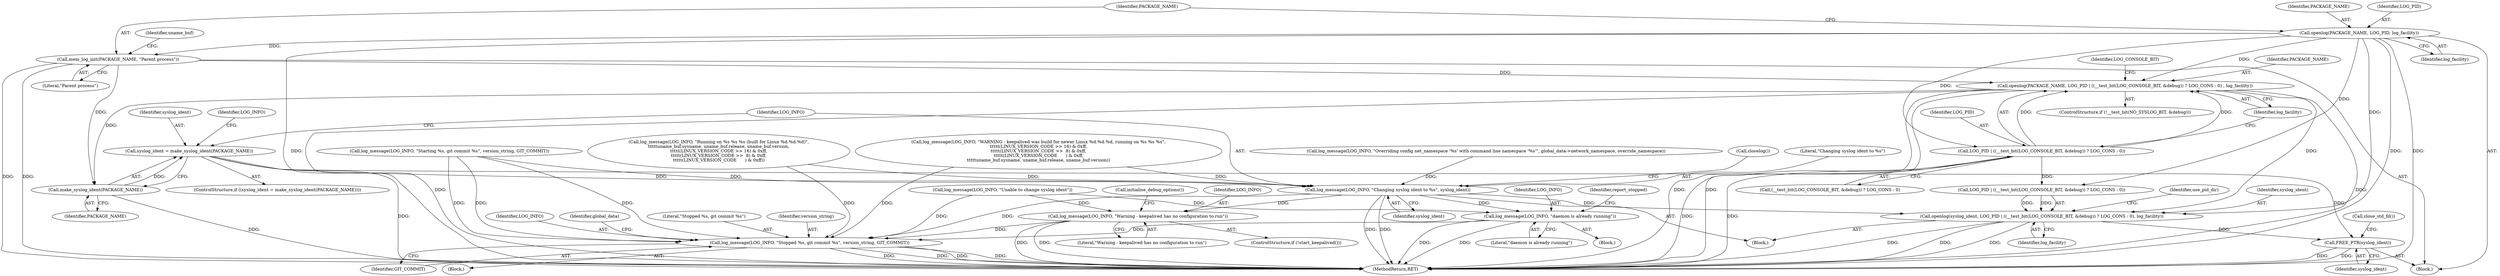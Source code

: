 digraph "0_keepalived_c6247a9ef2c7b33244ab1d3aa5d629ec49f0a067_1@API" {
"1000449" [label="(Call,syslog_ident = make_syslog_ident(PACKAGE_NAME))"];
"1000451" [label="(Call,make_syslog_ident(PACKAGE_NAME))"];
"1000305" [label="(Call,openlog(PACKAGE_NAME, LOG_PID | ((__test_bit(LOG_CONSOLE_BIT, &debug)) ? LOG_CONS : 0) , log_facility))"];
"1000164" [label="(Call,mem_log_init(PACKAGE_NAME, \"Parent process\"))"];
"1000160" [label="(Call,openlog(PACKAGE_NAME, LOG_PID, log_facility))"];
"1000307" [label="(Call,LOG_PID | ((__test_bit(LOG_CONSOLE_BIT, &debug)) ? LOG_CONS : 0))"];
"1000454" [label="(Call,log_message(LOG_INFO, \"Changing syslog ident to %s\", syslog_ident))"];
"1000459" [label="(Call,openlog(syslog_ident, LOG_PID | ((__test_bit(LOG_CONSOLE_BIT, &debug)) ? LOG_CONS : 0), log_facility))"];
"1000668" [label="(Call,FREE_PTR(syslog_ident))"];
"1000579" [label="(Call,log_message(LOG_INFO, \"daemon is already running\"))"];
"1000643" [label="(Call,log_message(LOG_INFO, \"Stopped %s, git commit %s\", version_string, GIT_COMMIT))"];
"1000630" [label="(Call,log_message(LOG_INFO, \"Warning - keepalived has no configuration to run\"))"];
"1000307" [label="(Call,LOG_PID | ((__test_bit(LOG_CONSOLE_BIT, &debug)) ? LOG_CONS : 0))"];
"1000456" [label="(Literal,\"Changing syslog ident to %s\")"];
"1000644" [label="(Identifier,LOG_INFO)"];
"1000632" [label="(Literal,\"Warning - keepalived has no configuration to run\")"];
"1000453" [label="(Block,)"];
"1000580" [label="(Identifier,LOG_INFO)"];
"1000476" [label="(Identifier,use_pid_dir)"];
"1000650" [label="(Identifier,global_data)"];
"1000368" [label="(Call,log_message(LOG_INFO, \"Running on %s %s %s (built for Linux %d.%d.%d)\",\n\t\t\t\t\tuname_buf.sysname, uname_buf.release, uname_buf.version,\n\t\t\t\t\t(LINUX_VERSION_CODE >> 16) & 0xff,\n\t\t\t\t\t(LINUX_VERSION_CODE >>  8) & 0xff,\n\t\t\t\t\t(LINUX_VERSION_CODE      ) & 0xff))"];
"1000455" [label="(Identifier,LOG_INFO)"];
"1000308" [label="(Identifier,LOG_PID)"];
"1000454" [label="(Call,log_message(LOG_INFO, \"Changing syslog ident to %s\", syslog_ident))"];
"1000645" [label="(Literal,\"Stopped %s, git commit %s\")"];
"1000170" [label="(Identifier,uname_buf)"];
"1000583" [label="(Identifier,report_stopped)"];
"1000461" [label="(Call,LOG_PID | ((__test_bit(LOG_CONSOLE_BIT, &debug)) ? LOG_CONS : 0))"];
"1000163" [label="(Identifier,log_facility)"];
"1000340" [label="(Call,log_message(LOG_INFO, \"WARNING - keepalived was build for newer Linux %d.%d.%d, running on %s %s %s\",\n\t\t\t\t\t(LINUX_VERSION_CODE >> 16) & 0xff,\n\t\t\t\t\t(LINUX_VERSION_CODE >>  8) & 0xff,\n\t\t\t\t\t(LINUX_VERSION_CODE      ) & 0xff,\n\t\t\t\t\tuname_buf.sysname, uname_buf.release, uname_buf.version))"];
"1000299" [label="(ControlStructure,if (!__test_bit(NO_SYSLOG_BIT, &debug)))"];
"1000630" [label="(Call,log_message(LOG_INFO, \"Warning - keepalived has no configuration to run\"))"];
"1000579" [label="(Call,log_message(LOG_INFO, \"daemon is already running\"))"];
"1000631" [label="(Identifier,LOG_INFO)"];
"1000449" [label="(Call,syslog_ident = make_syslog_ident(PACKAGE_NAME))"];
"1000166" [label="(Literal,\"Parent process\")"];
"1000451" [label="(Call,make_syslog_ident(PACKAGE_NAME))"];
"1000578" [label="(Block,)"];
"1000647" [label="(Identifier,GIT_COMMIT)"];
"1000319" [label="(Identifier,LOG_CONSOLE_BIT)"];
"1000668" [label="(Call,FREE_PTR(syslog_ident))"];
"1000323" [label="(Call,log_message(LOG_INFO, \"Starting %s, git commit %s\", version_string, GIT_COMMIT))"];
"1000129" [label="(Block,)"];
"1000428" [label="(Call,log_message(LOG_INFO, \"Overriding config net_namespace '%s' with command line namespace '%s'\", global_data->network_namespace, override_namespace))"];
"1000457" [label="(Identifier,syslog_ident)"];
"1000627" [label="(ControlStructure,if (!start_keepalived()))"];
"1000459" [label="(Call,openlog(syslog_ident, LOG_PID | ((__test_bit(LOG_CONSOLE_BIT, &debug)) ? LOG_CONS : 0), log_facility))"];
"1000581" [label="(Literal,\"daemon is already running\")"];
"1000306" [label="(Identifier,PACKAGE_NAME)"];
"1000450" [label="(Identifier,syslog_ident)"];
"1000470" [label="(Identifier,log_facility)"];
"1000165" [label="(Identifier,PACKAGE_NAME)"];
"1000161" [label="(Identifier,PACKAGE_NAME)"];
"1000633" [label="(Call,initialise_debug_options())"];
"1000670" [label="(Call,close_std_fd())"];
"1000673" [label="(MethodReturn,RET)"];
"1000472" [label="(Call,log_message(LOG_INFO, \"Unable to change syslog ident\"))"];
"1000642" [label="(Block,)"];
"1000458" [label="(Call,closelog())"];
"1000669" [label="(Identifier,syslog_ident)"];
"1000646" [label="(Identifier,version_string)"];
"1000316" [label="(Identifier,log_facility)"];
"1000164" [label="(Call,mem_log_init(PACKAGE_NAME, \"Parent process\"))"];
"1000160" [label="(Call,openlog(PACKAGE_NAME, LOG_PID, log_facility))"];
"1000162" [label="(Identifier,LOG_PID)"];
"1000473" [label="(Identifier,LOG_INFO)"];
"1000460" [label="(Identifier,syslog_ident)"];
"1000643" [label="(Call,log_message(LOG_INFO, \"Stopped %s, git commit %s\", version_string, GIT_COMMIT))"];
"1000309" [label="(Call,(__test_bit(LOG_CONSOLE_BIT, &debug)) ? LOG_CONS : 0)"];
"1000448" [label="(ControlStructure,if ((syslog_ident = make_syslog_ident(PACKAGE_NAME))))"];
"1000305" [label="(Call,openlog(PACKAGE_NAME, LOG_PID | ((__test_bit(LOG_CONSOLE_BIT, &debug)) ? LOG_CONS : 0) , log_facility))"];
"1000452" [label="(Identifier,PACKAGE_NAME)"];
"1000449" -> "1000448"  [label="AST: "];
"1000449" -> "1000451"  [label="CFG: "];
"1000450" -> "1000449"  [label="AST: "];
"1000451" -> "1000449"  [label="AST: "];
"1000455" -> "1000449"  [label="CFG: "];
"1000473" -> "1000449"  [label="CFG: "];
"1000449" -> "1000673"  [label="DDG: "];
"1000451" -> "1000449"  [label="DDG: "];
"1000449" -> "1000454"  [label="DDG: "];
"1000449" -> "1000668"  [label="DDG: "];
"1000451" -> "1000452"  [label="CFG: "];
"1000452" -> "1000451"  [label="AST: "];
"1000451" -> "1000673"  [label="DDG: "];
"1000305" -> "1000451"  [label="DDG: "];
"1000164" -> "1000451"  [label="DDG: "];
"1000305" -> "1000299"  [label="AST: "];
"1000305" -> "1000316"  [label="CFG: "];
"1000306" -> "1000305"  [label="AST: "];
"1000307" -> "1000305"  [label="AST: "];
"1000316" -> "1000305"  [label="AST: "];
"1000319" -> "1000305"  [label="CFG: "];
"1000305" -> "1000673"  [label="DDG: "];
"1000305" -> "1000673"  [label="DDG: "];
"1000305" -> "1000673"  [label="DDG: "];
"1000305" -> "1000673"  [label="DDG: "];
"1000164" -> "1000305"  [label="DDG: "];
"1000307" -> "1000305"  [label="DDG: "];
"1000307" -> "1000305"  [label="DDG: "];
"1000160" -> "1000305"  [label="DDG: "];
"1000305" -> "1000459"  [label="DDG: "];
"1000164" -> "1000129"  [label="AST: "];
"1000164" -> "1000166"  [label="CFG: "];
"1000165" -> "1000164"  [label="AST: "];
"1000166" -> "1000164"  [label="AST: "];
"1000170" -> "1000164"  [label="CFG: "];
"1000164" -> "1000673"  [label="DDG: "];
"1000164" -> "1000673"  [label="DDG: "];
"1000160" -> "1000164"  [label="DDG: "];
"1000160" -> "1000129"  [label="AST: "];
"1000160" -> "1000163"  [label="CFG: "];
"1000161" -> "1000160"  [label="AST: "];
"1000162" -> "1000160"  [label="AST: "];
"1000163" -> "1000160"  [label="AST: "];
"1000165" -> "1000160"  [label="CFG: "];
"1000160" -> "1000673"  [label="DDG: "];
"1000160" -> "1000673"  [label="DDG: "];
"1000160" -> "1000673"  [label="DDG: "];
"1000160" -> "1000307"  [label="DDG: "];
"1000160" -> "1000461"  [label="DDG: "];
"1000160" -> "1000459"  [label="DDG: "];
"1000307" -> "1000309"  [label="CFG: "];
"1000308" -> "1000307"  [label="AST: "];
"1000309" -> "1000307"  [label="AST: "];
"1000316" -> "1000307"  [label="CFG: "];
"1000307" -> "1000673"  [label="DDG: "];
"1000307" -> "1000673"  [label="DDG: "];
"1000307" -> "1000461"  [label="DDG: "];
"1000454" -> "1000453"  [label="AST: "];
"1000454" -> "1000457"  [label="CFG: "];
"1000455" -> "1000454"  [label="AST: "];
"1000456" -> "1000454"  [label="AST: "];
"1000457" -> "1000454"  [label="AST: "];
"1000458" -> "1000454"  [label="CFG: "];
"1000454" -> "1000673"  [label="DDG: "];
"1000454" -> "1000673"  [label="DDG: "];
"1000368" -> "1000454"  [label="DDG: "];
"1000323" -> "1000454"  [label="DDG: "];
"1000340" -> "1000454"  [label="DDG: "];
"1000428" -> "1000454"  [label="DDG: "];
"1000454" -> "1000459"  [label="DDG: "];
"1000454" -> "1000579"  [label="DDG: "];
"1000454" -> "1000630"  [label="DDG: "];
"1000454" -> "1000643"  [label="DDG: "];
"1000459" -> "1000453"  [label="AST: "];
"1000459" -> "1000470"  [label="CFG: "];
"1000460" -> "1000459"  [label="AST: "];
"1000461" -> "1000459"  [label="AST: "];
"1000470" -> "1000459"  [label="AST: "];
"1000476" -> "1000459"  [label="CFG: "];
"1000459" -> "1000673"  [label="DDG: "];
"1000459" -> "1000673"  [label="DDG: "];
"1000459" -> "1000673"  [label="DDG: "];
"1000461" -> "1000459"  [label="DDG: "];
"1000461" -> "1000459"  [label="DDG: "];
"1000459" -> "1000668"  [label="DDG: "];
"1000668" -> "1000129"  [label="AST: "];
"1000668" -> "1000669"  [label="CFG: "];
"1000669" -> "1000668"  [label="AST: "];
"1000670" -> "1000668"  [label="CFG: "];
"1000668" -> "1000673"  [label="DDG: "];
"1000668" -> "1000673"  [label="DDG: "];
"1000579" -> "1000578"  [label="AST: "];
"1000579" -> "1000581"  [label="CFG: "];
"1000580" -> "1000579"  [label="AST: "];
"1000581" -> "1000579"  [label="AST: "];
"1000583" -> "1000579"  [label="CFG: "];
"1000579" -> "1000673"  [label="DDG: "];
"1000579" -> "1000673"  [label="DDG: "];
"1000472" -> "1000579"  [label="DDG: "];
"1000579" -> "1000643"  [label="DDG: "];
"1000643" -> "1000642"  [label="AST: "];
"1000643" -> "1000647"  [label="CFG: "];
"1000644" -> "1000643"  [label="AST: "];
"1000645" -> "1000643"  [label="AST: "];
"1000646" -> "1000643"  [label="AST: "];
"1000647" -> "1000643"  [label="AST: "];
"1000650" -> "1000643"  [label="CFG: "];
"1000643" -> "1000673"  [label="DDG: "];
"1000643" -> "1000673"  [label="DDG: "];
"1000643" -> "1000673"  [label="DDG: "];
"1000643" -> "1000673"  [label="DDG: "];
"1000630" -> "1000643"  [label="DDG: "];
"1000340" -> "1000643"  [label="DDG: "];
"1000368" -> "1000643"  [label="DDG: "];
"1000323" -> "1000643"  [label="DDG: "];
"1000323" -> "1000643"  [label="DDG: "];
"1000323" -> "1000643"  [label="DDG: "];
"1000472" -> "1000643"  [label="DDG: "];
"1000630" -> "1000627"  [label="AST: "];
"1000630" -> "1000632"  [label="CFG: "];
"1000631" -> "1000630"  [label="AST: "];
"1000632" -> "1000630"  [label="AST: "];
"1000633" -> "1000630"  [label="CFG: "];
"1000630" -> "1000673"  [label="DDG: "];
"1000630" -> "1000673"  [label="DDG: "];
"1000472" -> "1000630"  [label="DDG: "];
}
